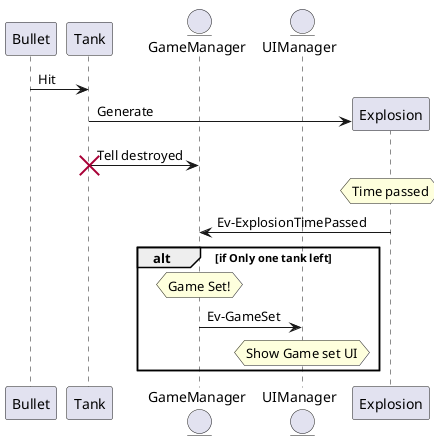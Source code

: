 @startuml

participant Bullet
participant Tank
entity GameManager
entity UIManager

Bullet -> Tank : Hit

create participant Explosion
Tank -> Explosion : Generate

Tank -> GameManager : Tell destroyed

destroy Tank

hnote over Explosion
    Time passed
endhnote

Explosion -> GameManager : Ev-ExplosionTimePassed

alt if Only one tank left
    hnote over GameManager
        Game Set!
    endhnote

    GameManager -> UIManager : Ev-GameSet

    hnote over UIManager
        Show Game set UI
    endhnote
end

@enduml
